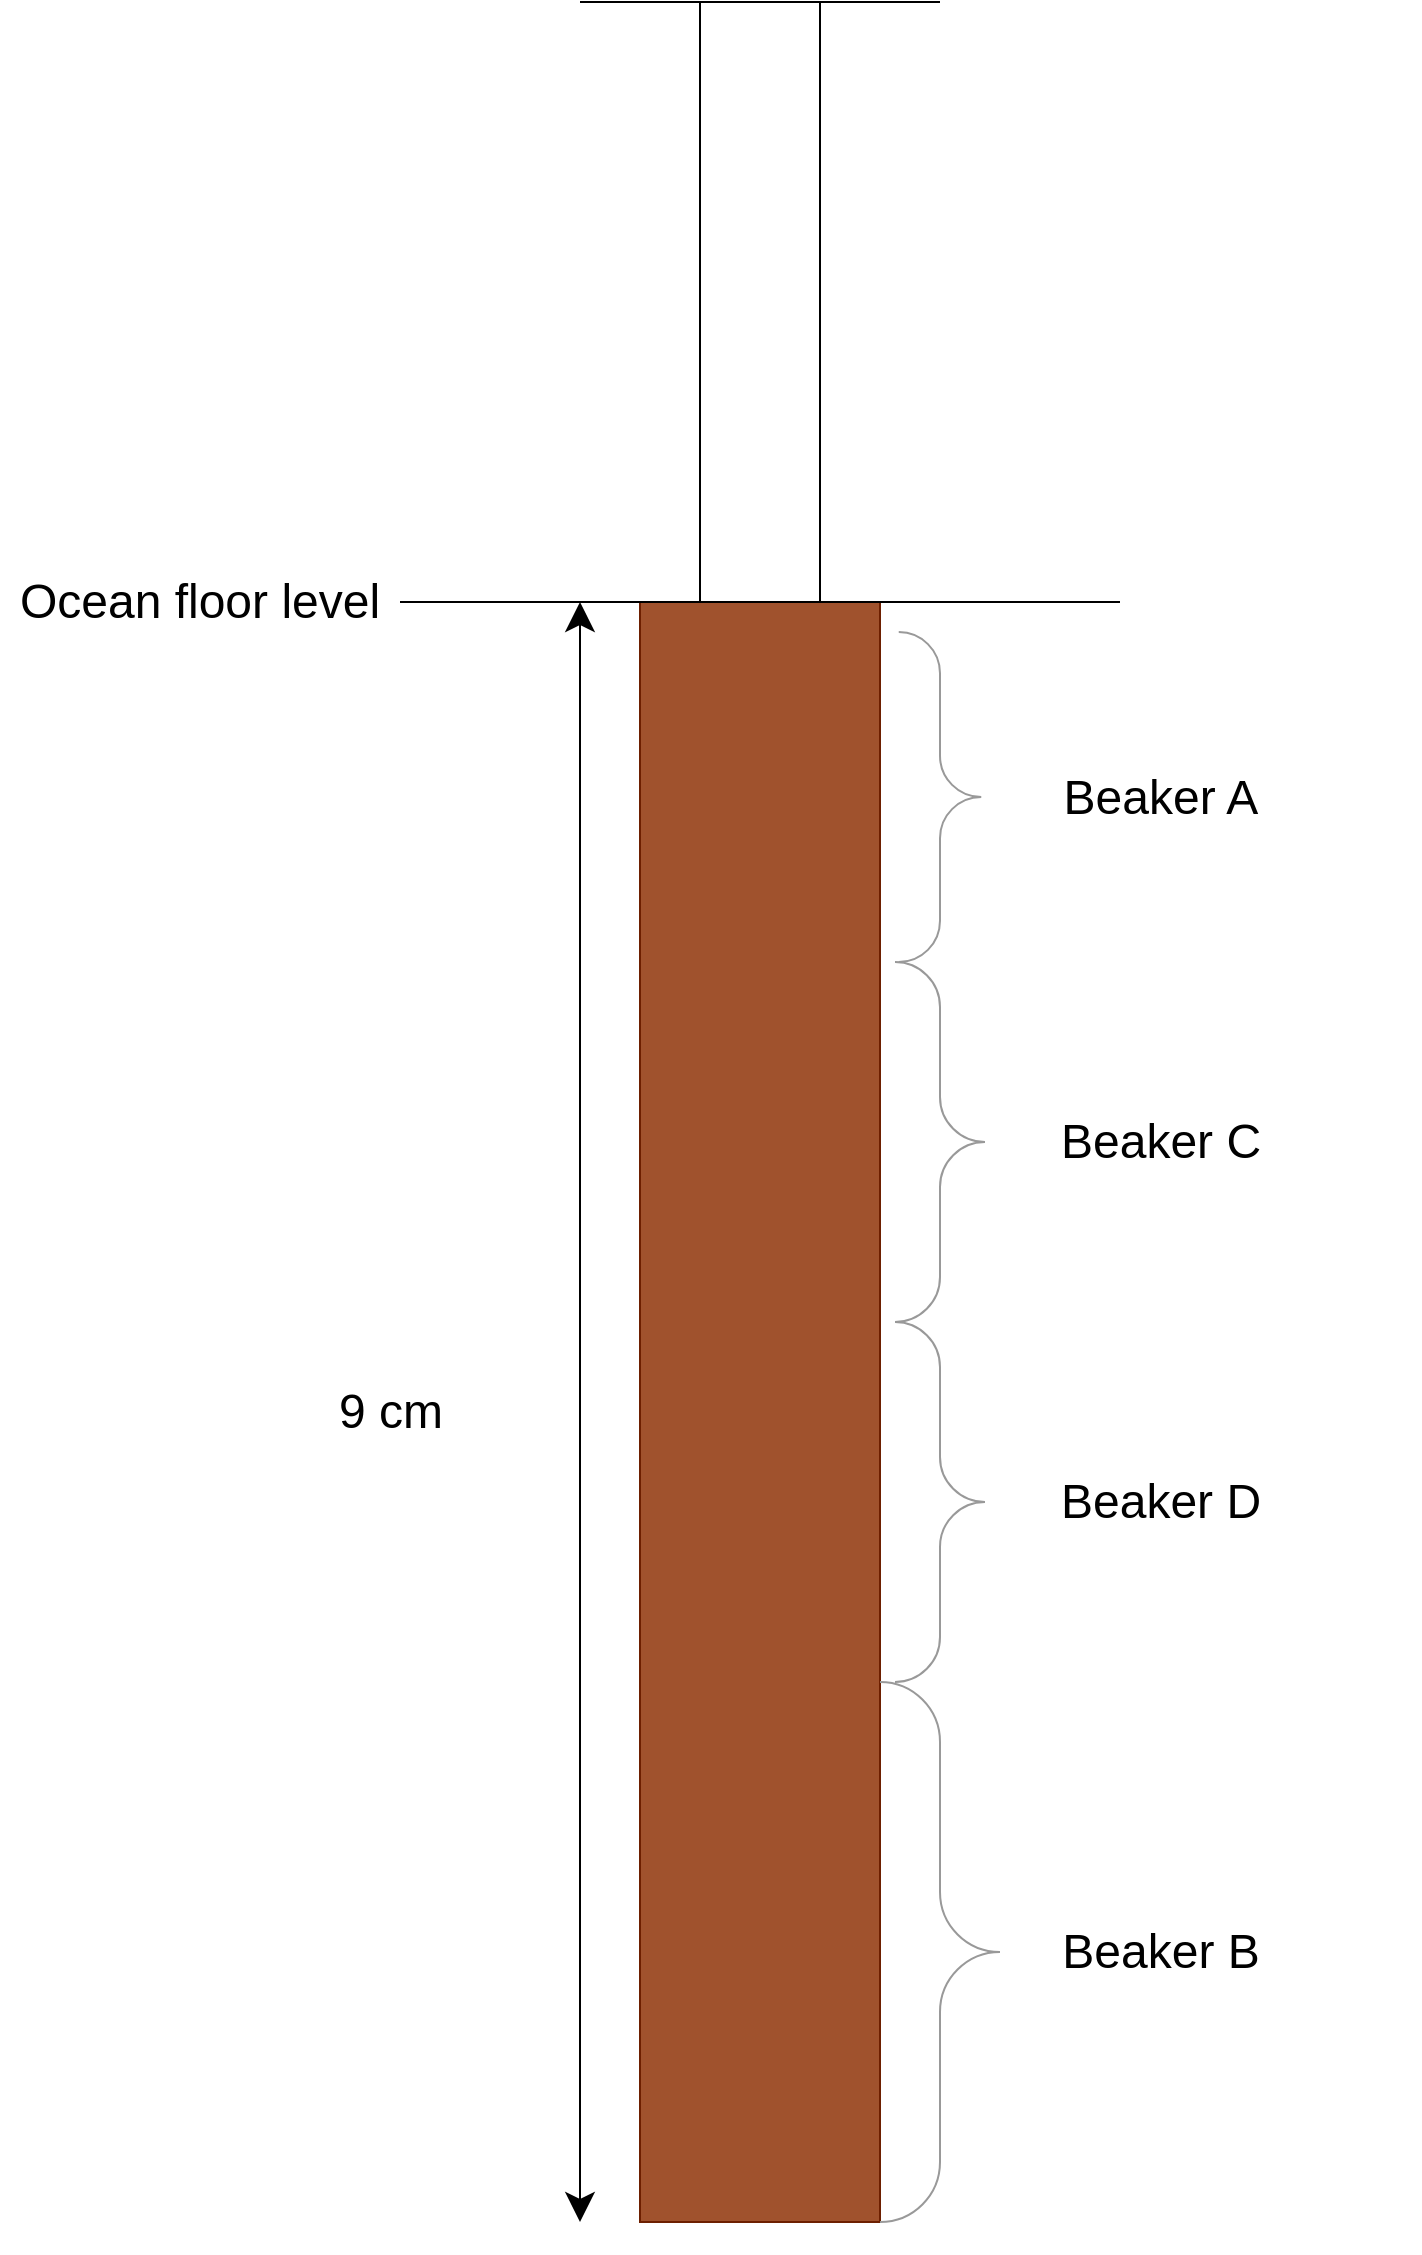 <mxfile version="24.7.17">
  <diagram name="Page-1" id="7e0a89b8-554c-2b80-1dc8-d5c74ca68de4">
    <mxGraphModel dx="2206" dy="1286" grid="1" gridSize="10" guides="1" tooltips="1" connect="1" arrows="1" fold="1" page="1" pageScale="1" pageWidth="1100" pageHeight="850" background="none" math="0" shadow="0">
      <root>
        <mxCell id="0" />
        <mxCell id="1" parent="0" />
        <mxCell id="vOTTCUBnA6drT-C3Ion7-1" value="" style="group" vertex="1" connectable="0" parent="1">
          <mxGeometry x="420" y="20" width="690" height="1110" as="geometry" />
        </mxCell>
        <mxCell id="Lpq-oLVQtSHf2gSnYv1L-7" value="" style="edgeStyle=orthogonalEdgeStyle;rounded=0;orthogonalLoop=1;jettySize=auto;html=1;" parent="vOTTCUBnA6drT-C3Ion7-1" source="Lpq-oLVQtSHf2gSnYv1L-1" target="Lpq-oLVQtSHf2gSnYv1L-5" edge="1">
          <mxGeometry relative="1" as="geometry" />
        </mxCell>
        <mxCell id="Lpq-oLVQtSHf2gSnYv1L-1" value="" style="rounded=0;whiteSpace=wrap;html=1;fillColor=#a0522d;strokeColor=#6D1F00;fontColor=#ffffff;" parent="vOTTCUBnA6drT-C3Ion7-1" vertex="1">
          <mxGeometry x="300" y="300" width="120" height="810" as="geometry" />
        </mxCell>
        <mxCell id="Lpq-oLVQtSHf2gSnYv1L-2" value="" style="endArrow=classic;startArrow=classic;html=1;rounded=0;endSize=12;startSize=12;" parent="vOTTCUBnA6drT-C3Ion7-1" edge="1">
          <mxGeometry width="50" height="50" relative="1" as="geometry">
            <mxPoint x="270" y="1110" as="sourcePoint" />
            <mxPoint x="270" y="300" as="targetPoint" />
          </mxGeometry>
        </mxCell>
        <mxCell id="Lpq-oLVQtSHf2gSnYv1L-3" value="&lt;font style=&quot;font-size: 24px;&quot;&gt;9 cm&lt;/font&gt;" style="text;html=1;align=center;verticalAlign=middle;resizable=0;points=[];autosize=1;strokeColor=none;fillColor=none;" parent="vOTTCUBnA6drT-C3Ion7-1" vertex="1">
          <mxGeometry x="135" y="685" width="80" height="40" as="geometry" />
        </mxCell>
        <mxCell id="Lpq-oLVQtSHf2gSnYv1L-4" value="" style="endArrow=none;html=1;rounded=0;" parent="vOTTCUBnA6drT-C3Ion7-1" edge="1">
          <mxGeometry width="50" height="50" relative="1" as="geometry">
            <mxPoint x="180" y="300" as="sourcePoint" />
            <mxPoint x="540" y="300" as="targetPoint" />
          </mxGeometry>
        </mxCell>
        <mxCell id="Lpq-oLVQtSHf2gSnYv1L-5" value="" style="rounded=0;whiteSpace=wrap;html=1;" parent="vOTTCUBnA6drT-C3Ion7-1" vertex="1">
          <mxGeometry x="330" width="60" height="300" as="geometry" />
        </mxCell>
        <mxCell id="Lpq-oLVQtSHf2gSnYv1L-6" value="" style="endArrow=none;html=1;rounded=0;" parent="vOTTCUBnA6drT-C3Ion7-1" edge="1">
          <mxGeometry width="50" height="50" relative="1" as="geometry">
            <mxPoint x="270" as="sourcePoint" />
            <mxPoint x="450" as="targetPoint" />
          </mxGeometry>
        </mxCell>
        <mxCell id="Lpq-oLVQtSHf2gSnYv1L-8" value="" style="labelPosition=right;align=left;strokeWidth=1;shape=mxgraph.mockup.markup.curlyBrace;html=1;shadow=0;dashed=0;strokeColor=#999999;direction=north;flipH=1;" parent="vOTTCUBnA6drT-C3Ion7-1" vertex="1">
          <mxGeometry x="420" y="840" width="60" height="270" as="geometry" />
        </mxCell>
        <mxCell id="Lpq-oLVQtSHf2gSnYv1L-13" value="" style="labelPosition=right;align=left;strokeWidth=1;shape=mxgraph.mockup.markup.curlyBrace;html=1;shadow=0;dashed=0;strokeColor=#999999;direction=north;flipH=1;" parent="vOTTCUBnA6drT-C3Ion7-1" vertex="1">
          <mxGeometry x="420" y="660" width="60" height="180" as="geometry" />
        </mxCell>
        <mxCell id="Lpq-oLVQtSHf2gSnYv1L-14" value="" style="labelPosition=right;align=left;strokeWidth=1;shape=mxgraph.mockup.markup.curlyBrace;html=1;shadow=0;dashed=0;strokeColor=#999999;direction=north;flipH=1;" parent="vOTTCUBnA6drT-C3Ion7-1" vertex="1">
          <mxGeometry x="420" y="480" width="60" height="180" as="geometry" />
        </mxCell>
        <mxCell id="Lpq-oLVQtSHf2gSnYv1L-15" value="" style="labelPosition=right;align=left;strokeWidth=1;shape=mxgraph.mockup.markup.curlyBrace;html=1;shadow=0;dashed=0;strokeColor=#999999;direction=north;flipH=1;" parent="vOTTCUBnA6drT-C3Ion7-1" vertex="1">
          <mxGeometry x="420" y="315" width="60" height="165" as="geometry" />
        </mxCell>
        <mxCell id="Lpq-oLVQtSHf2gSnYv1L-16" value="&lt;font style=&quot;font-size: 24px;&quot;&gt;Beaker B&lt;/font&gt;" style="text;html=1;align=center;verticalAlign=middle;resizable=0;points=[];autosize=1;strokeColor=none;fillColor=none;" parent="vOTTCUBnA6drT-C3Ion7-1" vertex="1">
          <mxGeometry x="500" y="955" width="120" height="40" as="geometry" />
        </mxCell>
        <mxCell id="Lpq-oLVQtSHf2gSnYv1L-17" value="&lt;font style=&quot;font-size: 24px;&quot;&gt;Beaker D&lt;/font&gt;" style="text;html=1;align=center;verticalAlign=middle;resizable=0;points=[];autosize=1;strokeColor=none;fillColor=none;" parent="vOTTCUBnA6drT-C3Ion7-1" vertex="1">
          <mxGeometry x="500" y="730" width="120" height="40" as="geometry" />
        </mxCell>
        <mxCell id="Lpq-oLVQtSHf2gSnYv1L-18" value="&lt;font style=&quot;font-size: 24px;&quot;&gt;Beaker C&lt;/font&gt;" style="text;html=1;align=center;verticalAlign=middle;resizable=0;points=[];autosize=1;strokeColor=none;fillColor=none;" parent="vOTTCUBnA6drT-C3Ion7-1" vertex="1">
          <mxGeometry x="500" y="550" width="120" height="40" as="geometry" />
        </mxCell>
        <mxCell id="Lpq-oLVQtSHf2gSnYv1L-19" value="&lt;font style=&quot;font-size: 24px;&quot;&gt;Beaker A&lt;/font&gt;" style="text;html=1;align=center;verticalAlign=middle;resizable=0;points=[];autosize=1;strokeColor=none;fillColor=none;" parent="vOTTCUBnA6drT-C3Ion7-1" vertex="1">
          <mxGeometry x="500" y="377.5" width="120" height="40" as="geometry" />
        </mxCell>
        <mxCell id="Lpq-oLVQtSHf2gSnYv1L-23" value="&lt;font style=&quot;font-size: 24px;&quot;&gt;Ocean floor level&lt;/font&gt;" style="text;html=1;align=center;verticalAlign=middle;whiteSpace=wrap;rounded=0;" parent="vOTTCUBnA6drT-C3Ion7-1" vertex="1">
          <mxGeometry x="-20" y="255" width="200" height="90" as="geometry" />
        </mxCell>
      </root>
    </mxGraphModel>
  </diagram>
</mxfile>
